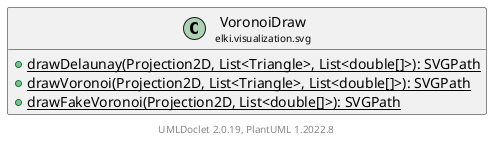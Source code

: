 @startuml
    remove .*\.(Instance|Par|Parameterizer|Factory)$
    set namespaceSeparator none
    hide empty fields
    hide empty methods

    class "<size:14>VoronoiDraw\n<size:10>elki.visualization.svg" as elki.visualization.svg.VoronoiDraw [[VoronoiDraw.html]] {
        {static} +drawDelaunay(Projection2D, List<Triangle>, List<double[]>): SVGPath
        {static} +drawVoronoi(Projection2D, List<Triangle>, List<double[]>): SVGPath
        {static} +drawFakeVoronoi(Projection2D, List<double[]>): SVGPath
    }

    center footer UMLDoclet 2.0.19, PlantUML 1.2022.8
@enduml
